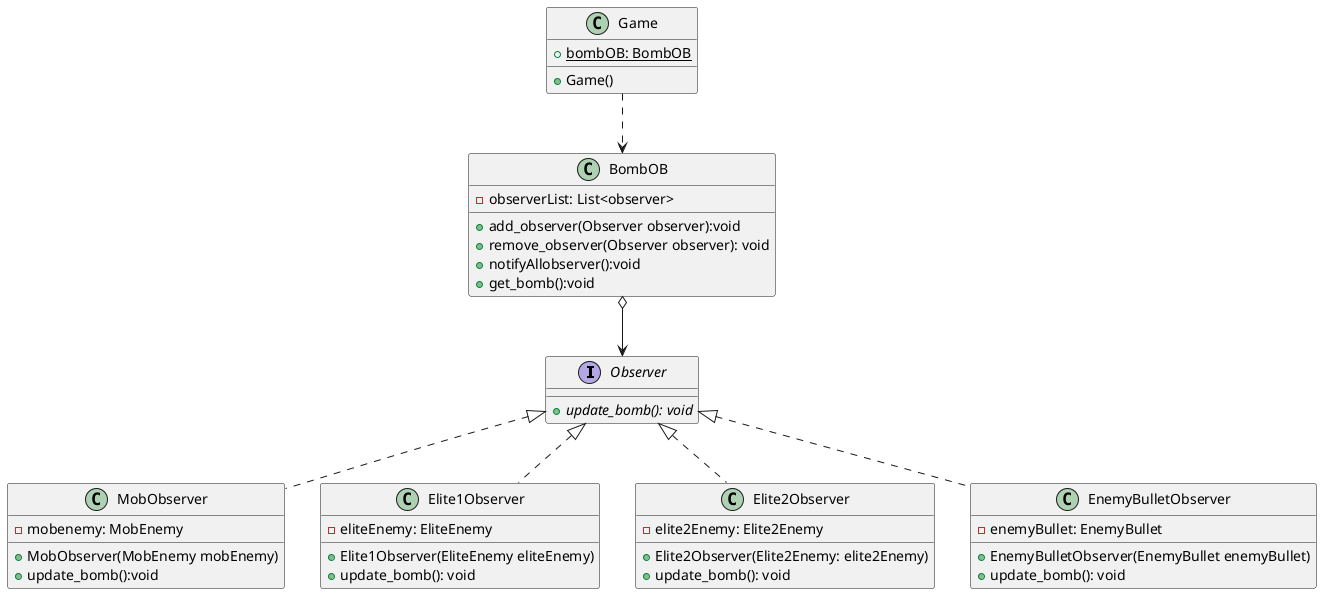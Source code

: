 @startuml Observer

interface Observer
{
    + {abstract} update_bomb(): void
}

class MobObserver
{
    - mobenemy: MobEnemy
    + MobObserver(MobEnemy mobEnemy)
    + update_bomb():void
}

class Elite1Observer
{
    - eliteEnemy: EliteEnemy
    + Elite1Observer(EliteEnemy eliteEnemy)
    + update_bomb(): void
}

class Elite2Observer
{
    - elite2Enemy: Elite2Enemy
    + Elite2Observer(Elite2Enemy: elite2Enemy)
    + update_bomb(): void
}

class EnemyBulletObserver
{
    - enemyBullet: EnemyBullet
    + EnemyBulletObserver(EnemyBullet enemyBullet)
    + update_bomb(): void
}

class BombOB
{
    - observerList: List<observer>
    + add_observer(Observer observer):void
    + remove_observer(Observer observer): void
    + notifyAllobserver():void
    + get_bomb():void
}

class Game
{
    + {static} bombOB: BombOB
    + Game()
}

Observer <|.. MobObserver
Observer <|.. Elite1Observer
Observer <|.. Elite2Observer
Observer <|.. EnemyBulletObserver
BombOB o--> Observer
Game ..> BombOB
